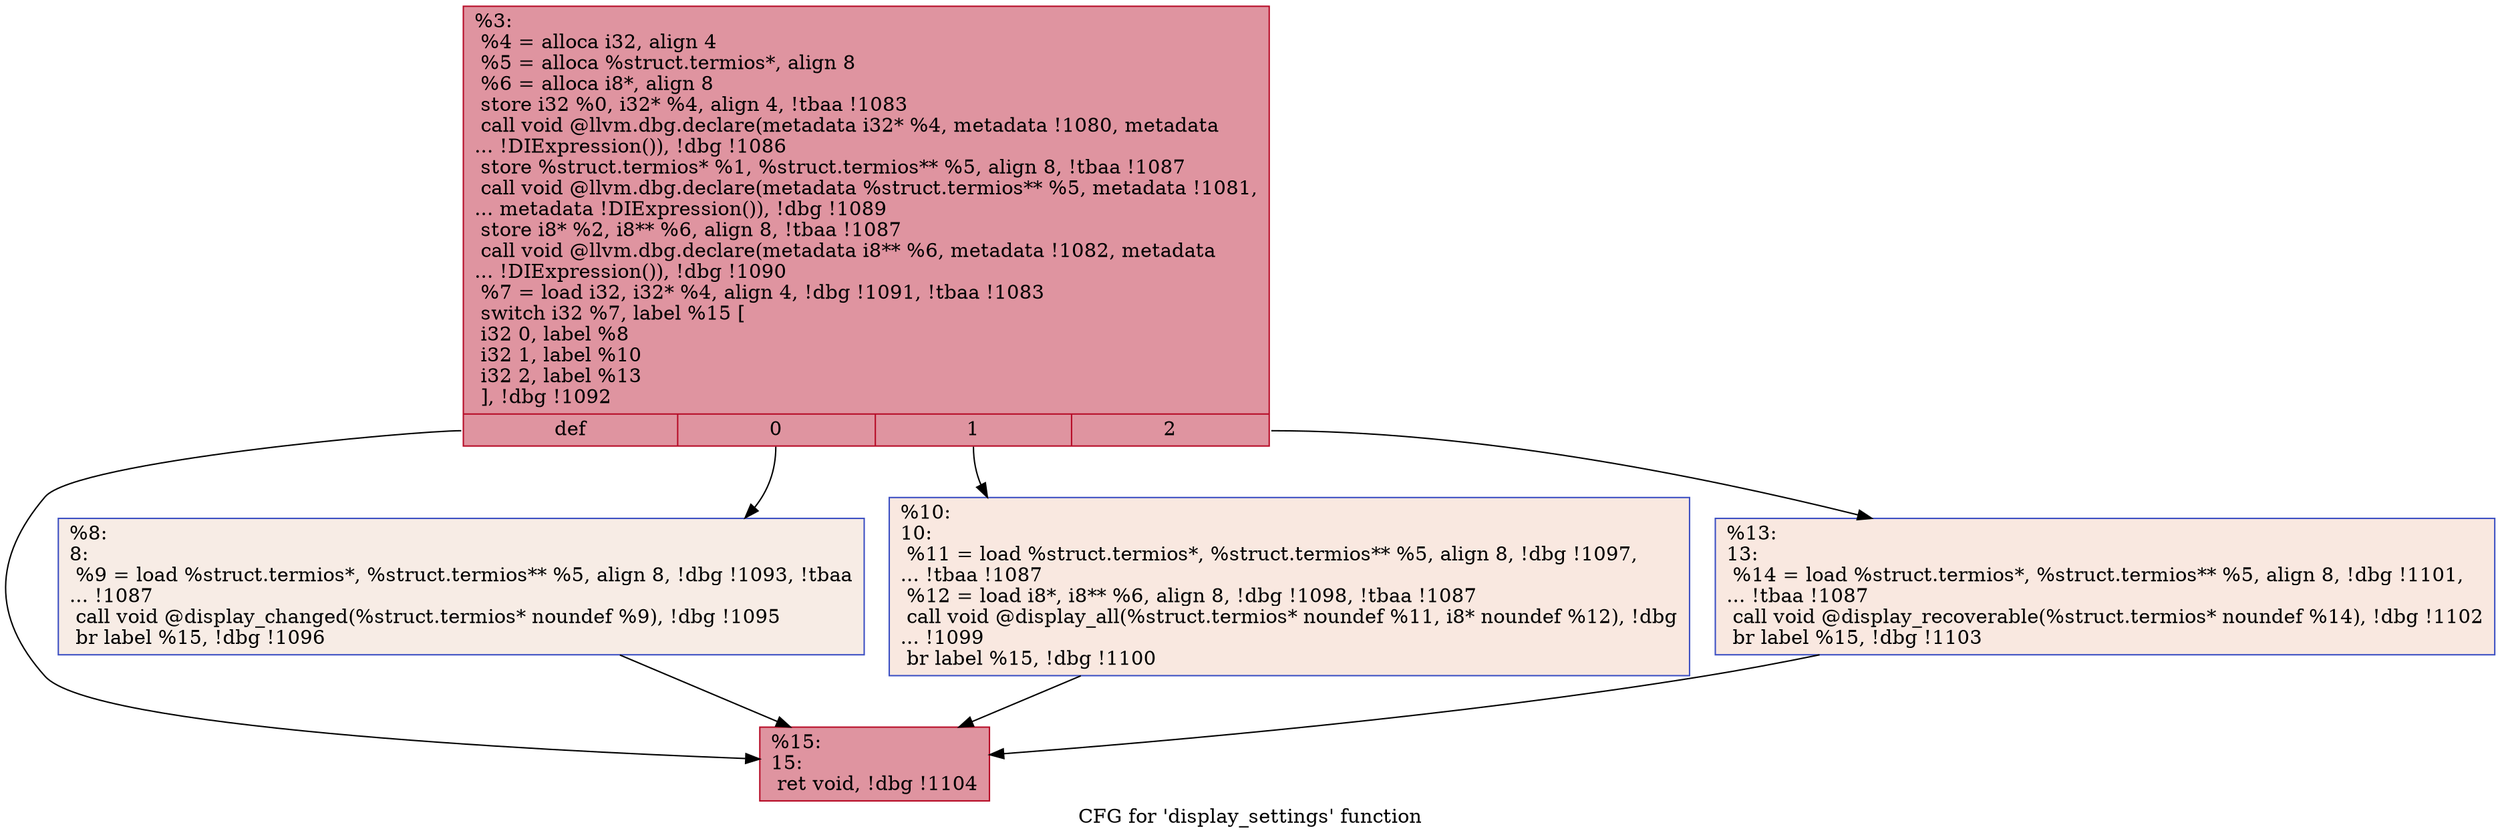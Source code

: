 digraph "CFG for 'display_settings' function" {
	label="CFG for 'display_settings' function";

	Node0x1651710 [shape=record,color="#b70d28ff", style=filled, fillcolor="#b70d2870",label="{%3:\l  %4 = alloca i32, align 4\l  %5 = alloca %struct.termios*, align 8\l  %6 = alloca i8*, align 8\l  store i32 %0, i32* %4, align 4, !tbaa !1083\l  call void @llvm.dbg.declare(metadata i32* %4, metadata !1080, metadata\l... !DIExpression()), !dbg !1086\l  store %struct.termios* %1, %struct.termios** %5, align 8, !tbaa !1087\l  call void @llvm.dbg.declare(metadata %struct.termios** %5, metadata !1081,\l... metadata !DIExpression()), !dbg !1089\l  store i8* %2, i8** %6, align 8, !tbaa !1087\l  call void @llvm.dbg.declare(metadata i8** %6, metadata !1082, metadata\l... !DIExpression()), !dbg !1090\l  %7 = load i32, i32* %4, align 4, !dbg !1091, !tbaa !1083\l  switch i32 %7, label %15 [\l    i32 0, label %8\l    i32 1, label %10\l    i32 2, label %13\l  ], !dbg !1092\l|{<s0>def|<s1>0|<s2>1|<s3>2}}"];
	Node0x1651710:s0 -> Node0x1654730;
	Node0x1651710:s1 -> Node0x1654640;
	Node0x1651710:s2 -> Node0x1654690;
	Node0x1651710:s3 -> Node0x16546e0;
	Node0x1654640 [shape=record,color="#3d50c3ff", style=filled, fillcolor="#ecd3c570",label="{%8:\l8:                                                \l  %9 = load %struct.termios*, %struct.termios** %5, align 8, !dbg !1093, !tbaa\l... !1087\l  call void @display_changed(%struct.termios* noundef %9), !dbg !1095\l  br label %15, !dbg !1096\l}"];
	Node0x1654640 -> Node0x1654730;
	Node0x1654690 [shape=record,color="#3d50c3ff", style=filled, fillcolor="#f1ccb870",label="{%10:\l10:                                               \l  %11 = load %struct.termios*, %struct.termios** %5, align 8, !dbg !1097,\l... !tbaa !1087\l  %12 = load i8*, i8** %6, align 8, !dbg !1098, !tbaa !1087\l  call void @display_all(%struct.termios* noundef %11, i8* noundef %12), !dbg\l... !1099\l  br label %15, !dbg !1100\l}"];
	Node0x1654690 -> Node0x1654730;
	Node0x16546e0 [shape=record,color="#3d50c3ff", style=filled, fillcolor="#f1ccb870",label="{%13:\l13:                                               \l  %14 = load %struct.termios*, %struct.termios** %5, align 8, !dbg !1101,\l... !tbaa !1087\l  call void @display_recoverable(%struct.termios* noundef %14), !dbg !1102\l  br label %15, !dbg !1103\l}"];
	Node0x16546e0 -> Node0x1654730;
	Node0x1654730 [shape=record,color="#b70d28ff", style=filled, fillcolor="#b70d2870",label="{%15:\l15:                                               \l  ret void, !dbg !1104\l}"];
}
